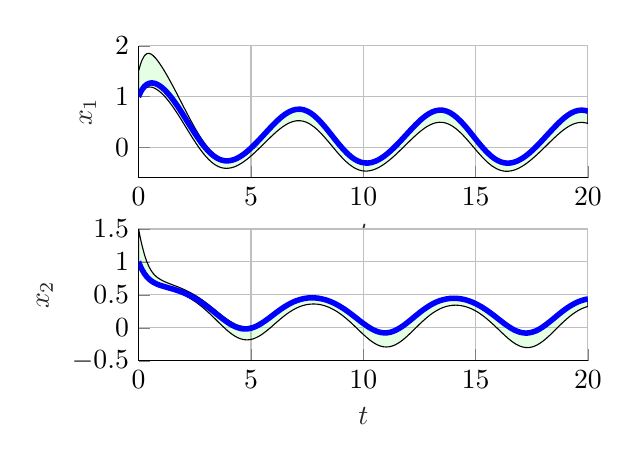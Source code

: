% This file was created by matlab2tikz.
%
%The latest updates can be retrieved from
%  http://www.mathworks.com/matlabcentral/fileexchange/22022-matlab2tikz-matlab2tikz
%where you can also make suggestions and rate matlab2tikz.
%
\begin{tikzpicture}

\begin{axis}[%
width=5.706cm,
height=1.674cm,
at={(0cm,2.326cm)},
scale only axis,
xmin=0,
xmax=20,
xlabel style={font=\color{white!15!black}},
xlabel={$t$},
ymin=-0.6,
ymax=2,
ylabel style={font=\color{white!15!black}},
ylabel={$x_1$},
axis background/.style={fill=white},
axis x line*=bottom,
axis y line*=left,
xmajorgrids,
ymajorgrids
]

\addplot[area legend, draw=black, fill=green, fill opacity=0.1, forget plot]
table[row sep=crcr] {%
x	y\\
0	1\\
5.024e-05	1.0\\
0.0	1.0\\
0.0	1.0\\
0.0	1.0\\
0.0	1.0\\
0.001	1.001\\
0.001	1.001\\
0.001	1.001\\
0.002	1.002\\
0.004	1.003\\
0.005	1.004\\
0.006	1.006\\
0.013	1.011\\
0.019	1.016\\
0.025	1.022\\
0.031	1.027\\
0.063	1.051\\
0.094	1.073\\
0.126	1.093\\
0.157	1.11\\
0.259	1.154\\
0.361	1.179\\
0.464	1.188\\
0.566	1.185\\
0.652	1.175\\
0.739	1.157\\
0.826	1.134\\
0.912	1.106\\
1.003	1.072\\
1.093	1.034\\
1.183	0.991\\
1.273	0.944\\
1.389	0.879\\
1.506	0.809\\
1.622	0.734\\
1.738	0.656\\
1.905	0.539\\
2.073	0.418\\
2.24	0.297\\
2.407	0.178\\
2.549	0.081\\
2.69	-0.011\\
2.832	-0.096\\
2.973	-0.173\\
3.115	-0.241\\
3.256	-0.298\\
3.398	-0.345\\
3.54	-0.38\\
3.664	-0.401\\
3.788	-0.413\\
3.913	-0.417\\
4.037	-0.413\\
4.166	-0.401\\
4.295	-0.382\\
4.423	-0.356\\
4.552	-0.323\\
4.686	-0.284\\
4.82	-0.24\\
4.954	-0.191\\
5.088	-0.139\\
5.222	-0.084\\
5.356	-0.027\\
5.491	0.031\\
5.625	0.09\\
5.767	0.152\\
5.908	0.213\\
6.05	0.271\\
6.192	0.327\\
6.362	0.386\\
6.532	0.438\\
6.703	0.479\\
6.873	0.507\\
7.023	0.521\\
7.173	0.523\\
7.322	0.513\\
7.472	0.491\\
7.63	0.455\\
7.788	0.407\\
7.946	0.349\\
8.104	0.28\\
8.282	0.194\\
8.461	0.102\\
8.639	0.007\\
8.817	-0.088\\
9.018	-0.188\\
9.218	-0.278\\
9.418	-0.353\\
9.618	-0.411\\
9.792	-0.447\\
9.965	-0.467\\
10.139	-0.472\\
10.313	-0.462\\
10.457	-0.445\\
10.601	-0.419\\
10.746	-0.385\\
10.89	-0.345\\
11.023	-0.303\\
11.156	-0.257\\
11.289	-0.208\\
11.422	-0.155\\
11.598	-0.081\\
11.775	-0.005\\
11.951	0.072\\
12.128	0.148\\
12.272	0.208\\
12.416	0.266\\
12.56	0.32\\
12.704	0.368\\
12.84	0.408\\
12.977	0.441\\
13.113	0.467\\
13.25	0.484\\
13.392	0.492\\
13.535	0.489\\
13.677	0.476\\
13.82	0.452\\
13.976	0.413\\
14.133	0.363\\
14.289	0.303\\
14.446	0.234\\
14.616	0.152\\
14.787	0.064\\
14.957	-0.025\\
15.128	-0.113\\
15.329	-0.211\\
15.53	-0.298\\
15.731	-0.37\\
15.932	-0.424\\
16.109	-0.457\\
16.286	-0.473\\
16.463	-0.474\\
16.64	-0.461\\
16.784	-0.441\\
16.927	-0.413\\
17.071	-0.377\\
17.214	-0.336\\
17.351	-0.291\\
17.488	-0.242\\
17.625	-0.19\\
17.761	-0.135\\
17.941	-0.059\\
18.122	0.019\\
18.302	0.098\\
18.482	0.175\\
18.632	0.236\\
18.781	0.294\\
18.931	0.347\\
19.08	0.393\\
19.217	0.429\\
19.354	0.457\\
19.491	0.477\\
19.628	0.488\\
19.721	0.489\\
19.814	0.487\\
19.907	0.48\\
20	0.468\\
20	0.709\\
19.907	0.721\\
19.814	0.729\\
19.721	0.732\\
19.628	0.729\\
19.491	0.717\\
19.354	0.695\\
19.217	0.664\\
19.08	0.625\\
18.931	0.573\\
18.781	0.514\\
18.632	0.45\\
18.482	0.382\\
18.302	0.296\\
18.122	0.209\\
17.941	0.123\\
17.761	0.039\\
17.625	-0.021\\
17.488	-0.078\\
17.351	-0.13\\
17.214	-0.177\\
17.071	-0.221\\
16.927	-0.257\\
16.784	-0.285\\
16.64	-0.304\\
16.463	-0.315\\
16.286	-0.31\\
16.109	-0.288\\
15.932	-0.25\\
15.731	-0.188\\
15.53	-0.109\\
15.329	-0.015\\
15.128	0.091\\
14.957	0.185\\
14.787	0.28\\
14.616	0.373\\
14.446	0.46\\
14.289	0.533\\
14.133	0.597\\
13.976	0.65\\
13.82	0.691\\
13.677	0.716\\
13.535	0.73\\
13.392	0.732\\
13.25	0.723\\
13.113	0.705\\
12.977	0.676\\
12.84	0.639\\
12.704	0.595\\
12.56	0.541\\
12.416	0.482\\
12.272	0.417\\
12.128	0.35\\
11.951	0.265\\
11.775	0.18\\
11.598	0.096\\
11.422	0.016\\
11.289	-0.041\\
11.156	-0.095\\
11.023	-0.144\\
10.89	-0.189\\
10.746	-0.23\\
10.601	-0.264\\
10.457	-0.289\\
10.313	-0.305\\
10.139	-0.312\\
9.965	-0.303\\
9.792	-0.278\\
9.618	-0.237\\
9.418	-0.172\\
9.218	-0.089\\
9.018	0.008\\
8.817	0.115\\
8.639	0.215\\
8.461	0.316\\
8.282	0.414\\
8.104	0.505\\
7.946	0.577\\
7.788	0.639\\
7.63	0.69\\
7.472	0.727\\
7.322	0.75\\
7.173	0.761\\
7.023	0.758\\
6.873	0.743\\
6.703	0.712\\
6.532	0.667\\
6.362	0.611\\
6.192	0.545\\
6.05	0.485\\
5.908	0.42\\
5.767	0.353\\
5.625	0.285\\
5.491	0.221\\
5.356	0.158\\
5.222	0.096\\
5.088	0.037\\
4.954	-0.019\\
4.82	-0.07\\
4.686	-0.116\\
4.552	-0.156\\
4.423	-0.188\\
4.295	-0.214\\
4.166	-0.231\\
4.037	-0.24\\
3.913	-0.24\\
3.788	-0.232\\
3.664	-0.214\\
3.54	-0.187\\
3.398	-0.144\\
3.256	-0.089\\
3.115	-0.022\\
2.973	0.056\\
2.832	0.144\\
2.69	0.241\\
2.549	0.346\\
2.407	0.458\\
2.24	0.595\\
2.073	0.737\\
1.905	0.881\\
1.738	1.026\\
1.622	1.125\\
1.506	1.222\\
1.389	1.317\\
1.273	1.409\\
1.183	1.478\\
1.093	1.544\\
1.003	1.607\\
0.912	1.666\\
0.826	1.718\\
0.739	1.765\\
0.652	1.804\\
0.566	1.833\\
0.464	1.852\\
0.361	1.845\\
0.259	1.805\\
0.157	1.723\\
0.126	1.689\\
0.094	1.65\\
0.063	1.605\\
0.031	1.555\\
0.025	1.545\\
0.019	1.534\\
0.013	1.523\\
0.006	1.511\\
0.005	1.509\\
0.004	1.507\\
0.002	1.505\\
0.001	1.502\\
0.001	1.502\\
0.001	1.501\\
0.0	1.501\\
0.0	1.5\\
0.0	1.5\\
0.0	1.5\\
5.024e-05	1.5\\
0	1.5\\
}--cycle;
\addplot [color=blue, line width=2.0pt, forget plot]
  table[row sep=crcr]{%
0	1\\
5.024e-05	1.0\\
0.0	1.0\\
0.0	1.0\\
0.0	1.0\\
0.0	1.0\\
0.001	1.001\\
0.001	1.001\\
0.001	1.001\\
0.002	1.003\\
0.004	1.004\\
0.005	1.005\\
0.006	1.007\\
0.013	1.014\\
0.019	1.02\\
0.025	1.027\\
0.031	1.033\\
0.063	1.063\\
0.094	1.091\\
0.126	1.116\\
0.157	1.139\\
0.259	1.199\\
0.362	1.238\\
0.465	1.26\\
0.567	1.268\\
0.662	1.265\\
0.757	1.254\\
0.852	1.234\\
0.948	1.208\\
1.059	1.17\\
1.17	1.125\\
1.281	1.073\\
1.392	1.016\\
1.531	0.937\\
1.67	0.851\\
1.809	0.759\\
1.948	0.664\\
2.121	0.541\\
2.295	0.418\\
2.468	0.297\\
2.642	0.181\\
2.776	0.098\\
2.91	0.02\\
3.044	-0.049\\
3.178	-0.11\\
3.312	-0.162\\
3.446	-0.204\\
3.58	-0.236\\
3.714	-0.257\\
3.853	-0.268\\
3.991	-0.269\\
4.129	-0.259\\
4.268	-0.241\\
4.374	-0.22\\
4.481	-0.195\\
4.588	-0.165\\
4.695	-0.132\\
4.802	-0.095\\
4.909	-0.054\\
5.015	-0.011\\
5.122	0.035\\
5.296	0.113\\
5.47	0.195\\
5.644	0.279\\
5.818	0.362\\
5.989	0.442\\
6.16	0.517\\
6.331	0.585\\
6.502	0.645\\
6.677	0.693\\
6.851	0.728\\
7.026	0.747\\
7.2	0.75\\
7.356	0.737\\
7.512	0.71\\
7.668	0.671\\
7.824	0.618\\
8.004	0.545\\
8.183	0.459\\
8.363	0.365\\
8.542	0.266\\
8.734	0.158\\
8.926	0.053\\
9.118	-0.045\\
9.31	-0.132\\
9.462	-0.19\\
9.614	-0.238\\
9.766	-0.274\\
9.918	-0.299\\
10.07	-0.311\\
10.222	-0.312\\
10.374	-0.301\\
10.526	-0.279\\
10.663	-0.251\\
10.799	-0.216\\
10.936	-0.175\\
11.073	-0.127\\
11.217	-0.072\\
11.362	-0.011\\
11.506	0.053\\
11.651	0.12\\
11.812	0.197\\
11.974	0.276\\
12.136	0.353\\
12.298	0.428\\
12.454	0.497\\
12.61	0.56\\
12.766	0.615\\
12.922	0.662\\
13.078	0.697\\
13.234	0.721\\
13.39	0.732\\
13.546	0.729\\
13.701	0.712\\
13.857	0.682\\
14.013	0.638\\
14.168	0.583\\
14.349	0.506\\
14.53	0.418\\
14.711	0.322\\
14.892	0.221\\
15.086	0.113\\
15.28	0.01\\
15.474	-0.084\\
15.668	-0.166\\
15.819	-0.218\\
15.969	-0.26\\
16.12	-0.29\\
16.271	-0.308\\
16.421	-0.315\\
16.572	-0.31\\
16.722	-0.294\\
16.873	-0.269\\
17.001	-0.239\\
17.13	-0.204\\
17.259	-0.163\\
17.387	-0.117\\
17.54	-0.057\\
17.693	0.009\\
17.846	0.078\\
17.998	0.15\\
18.16	0.228\\
18.323	0.306\\
18.485	0.383\\
18.647	0.457\\
18.8	0.522\\
18.954	0.582\\
19.108	0.633\\
19.262	0.675\\
19.415	0.706\\
19.569	0.725\\
19.723	0.732\\
19.876	0.725\\
19.907	0.721\\
19.938	0.718\\
19.969	0.714\\
20	0.709\\
};
\end{axis}

\begin{axis}[%
width=5.706cm,
height=1.674cm,
at={(0cm,0cm)},
scale only axis,
xmin=0,
xmax=20,
xlabel style={font=\color{white!15!black}},
xlabel={$t$},
ymin=-0.5,
ymax=1.5,
ylabel style={font=\color{white!15!black}},
ylabel={$x_2$},
axis background/.style={fill=white},
axis x line*=bottom,
axis y line*=left,
xmajorgrids,
ymajorgrids
]

\addplot[area legend, draw=black, fill=green, fill opacity=0.1, forget plot]
table[row sep=crcr] {%
x	y\\
0	1\\
5.024e-05	1.0\\
0.0	1.0\\
0.0	1.0\\
0.0	1.0\\
0.0	1.0\\
0.001	0.999\\
0.001	0.999\\
0.001	0.999\\
0.002	0.998\\
0.004	0.997\\
0.005	0.996\\
0.006	0.994\\
0.013	0.989\\
0.019	0.983\\
0.025	0.978\\
0.031	0.973\\
0.063	0.947\\
0.094	0.923\\
0.126	0.9\\
0.157	0.879\\
0.259	0.82\\
0.361	0.773\\
0.464	0.736\\
0.566	0.707\\
0.652	0.686\\
0.739	0.669\\
0.826	0.654\\
0.912	0.641\\
1.003	0.628\\
1.093	0.617\\
1.183	0.606\\
1.273	0.596\\
1.389	0.583\\
1.506	0.569\\
1.622	0.555\\
1.738	0.539\\
1.905	0.515\\
2.073	0.488\\
2.24	0.457\\
2.407	0.422\\
2.549	0.39\\
2.69	0.354\\
2.832	0.316\\
2.973	0.274\\
3.115	0.231\\
3.256	0.185\\
3.398	0.138\\
3.54	0.09\\
3.664	0.049\\
3.788	0.009\\
3.913	-0.03\\
4.037	-0.066\\
4.166	-0.099\\
4.295	-0.128\\
4.423	-0.151\\
4.552	-0.168\\
4.686	-0.179\\
4.82	-0.183\\
4.954	-0.179\\
5.088	-0.169\\
5.222	-0.151\\
5.356	-0.128\\
5.491	-0.099\\
5.625	-0.065\\
5.767	-0.027\\
5.908	0.014\\
6.05	0.057\\
6.192	0.099\\
6.362	0.148\\
6.532	0.194\\
6.703	0.236\\
6.873	0.272\\
7.023	0.299\\
7.173	0.322\\
7.322	0.339\\
7.472	0.352\\
7.63	0.359\\
7.788	0.362\\
7.946	0.359\\
8.104	0.351\\
8.282	0.335\\
8.461	0.313\\
8.639	0.284\\
8.817	0.249\\
9.018	0.202\\
9.218	0.148\\
9.418	0.089\\
9.618	0.025\\
9.792	-0.032\\
9.965	-0.089\\
10.139	-0.142\\
10.313	-0.191\\
10.457	-0.226\\
10.601	-0.254\\
10.746	-0.275\\
10.89	-0.287\\
11.023	-0.291\\
11.156	-0.287\\
11.289	-0.276\\
11.422	-0.258\\
11.598	-0.224\\
11.775	-0.18\\
11.951	-0.128\\
12.128	-0.071\\
12.272	-0.023\\
12.416	0.025\\
12.56	0.073\\
12.704	0.118\\
12.84	0.158\\
12.977	0.196\\
13.113	0.229\\
13.25	0.258\\
13.392	0.285\\
13.535	0.306\\
13.677	0.323\\
13.82	0.334\\
13.976	0.342\\
14.133	0.344\\
14.289	0.34\\
14.446	0.331\\
14.616	0.315\\
14.787	0.293\\
14.957	0.265\\
15.128	0.231\\
15.329	0.183\\
15.53	0.128\\
15.731	0.068\\
15.932	0.004\\
16.109	-0.054\\
16.286	-0.111\\
16.463	-0.165\\
16.64	-0.213\\
16.784	-0.245\\
16.927	-0.271\\
17.071	-0.289\\
17.214	-0.298\\
17.351	-0.3\\
17.488	-0.293\\
17.625	-0.278\\
17.761	-0.256\\
17.941	-0.217\\
18.122	-0.168\\
18.302	-0.113\\
18.482	-0.053\\
18.632	-0.002\\
18.781	0.048\\
18.931	0.097\\
19.08	0.142\\
19.217	0.181\\
19.354	0.216\\
19.491	0.247\\
19.628	0.274\\
19.721	0.29\\
19.814	0.303\\
19.907	0.315\\
20	0.325\\
20	0.439\\
19.907	0.433\\
19.814	0.425\\
19.721	0.415\\
19.628	0.404\\
19.491	0.384\\
19.354	0.36\\
19.217	0.333\\
19.08	0.303\\
18.931	0.267\\
18.781	0.227\\
18.632	0.186\\
18.482	0.144\\
18.302	0.093\\
18.122	0.045\\
17.941	0.002\\
17.761	-0.033\\
17.625	-0.054\\
17.488	-0.069\\
17.351	-0.078\\
17.214	-0.08\\
17.071	-0.074\\
16.927	-0.062\\
16.784	-0.042\\
16.64	-0.018\\
16.463	0.02\\
16.286	0.063\\
16.109	0.109\\
15.932	0.156\\
15.731	0.209\\
15.53	0.259\\
15.329	0.305\\
15.128	0.345\\
14.957	0.374\\
14.787	0.399\\
14.616	0.419\\
14.446	0.434\\
14.289	0.443\\
14.133	0.448\\
13.976	0.448\\
13.82	0.445\\
13.677	0.437\\
13.535	0.426\\
13.392	0.41\\
13.25	0.391\\
13.113	0.369\\
12.977	0.343\\
12.84	0.314\\
12.704	0.282\\
12.56	0.246\\
12.416	0.207\\
12.272	0.167\\
12.128	0.126\\
11.951	0.077\\
11.775	0.032\\
11.598	-0.007\\
11.422	-0.039\\
11.289	-0.057\\
11.156	-0.069\\
11.023	-0.075\\
10.89	-0.074\\
10.746	-0.066\\
10.601	-0.051\\
10.457	-0.03\\
10.313	-0.003\\
10.139	0.035\\
9.965	0.078\\
9.792	0.124\\
9.618	0.17\\
9.418	0.223\\
9.218	0.272\\
9.018	0.317\\
8.817	0.357\\
8.639	0.387\\
8.461	0.412\\
8.282	0.432\\
8.104	0.447\\
7.946	0.455\\
7.788	0.459\\
7.63	0.46\\
7.472	0.455\\
7.322	0.447\\
7.173	0.435\\
7.023	0.419\\
6.873	0.399\\
6.703	0.371\\
6.532	0.339\\
6.362	0.302\\
6.192	0.262\\
6.05	0.228\\
5.908	0.193\\
5.767	0.158\\
5.625	0.125\\
5.491	0.097\\
5.356	0.071\\
5.222	0.05\\
5.088	0.033\\
4.954	0.023\\
4.82	0.018\\
4.686	0.019\\
4.552	0.026\\
4.423	0.039\\
4.295	0.057\\
4.166	0.08\\
4.037	0.107\\
3.913	0.136\\
3.788	0.167\\
3.664	0.2\\
3.54	0.234\\
3.398	0.274\\
3.256	0.313\\
3.115	0.351\\
2.973	0.388\\
2.832	0.423\\
2.69	0.456\\
2.549	0.487\\
2.407	0.515\\
2.24	0.546\\
2.073	0.574\\
1.905	0.599\\
1.738	0.623\\
1.622	0.638\\
1.506	0.653\\
1.389	0.669\\
1.273	0.684\\
1.183	0.697\\
1.093	0.711\\
1.003	0.728\\
0.912	0.746\\
0.826	0.767\\
0.739	0.793\\
0.652	0.824\\
0.566	0.864\\
0.464	0.925\\
0.361	1.006\\
0.259	1.111\\
0.157	1.241\\
0.126	1.287\\
0.094	1.336\\
0.063	1.387\\
0.031	1.442\\
0.025	1.453\\
0.019	1.465\\
0.013	1.476\\
0.006	1.488\\
0.005	1.491\\
0.004	1.493\\
0.002	1.495\\
0.001	1.498\\
0.001	1.498\\
0.001	1.499\\
0.0	1.499\\
0.0	1.5\\
0.0	1.5\\
0.0	1.5\\
5.024e-05	1.5\\
0	1.5\\
}--cycle;
\addplot [color=blue, line width=2.0pt, forget plot]
  table[row sep=crcr]{%
0	1\\
5.024e-05	1.0\\
0.0	1.0\\
0.0	1.0\\
0.0	1.0\\
0.0	1.0\\
0.001	0.999\\
0.001	0.999\\
0.001	0.999\\
0.002	0.998\\
0.004	0.997\\
0.005	0.996\\
0.006	0.994\\
0.013	0.989\\
0.019	0.983\\
0.025	0.978\\
0.031	0.973\\
0.063	0.947\\
0.094	0.923\\
0.126	0.901\\
0.157	0.88\\
0.259	0.821\\
0.362	0.775\\
0.465	0.739\\
0.567	0.711\\
0.662	0.69\\
0.757	0.673\\
0.852	0.658\\
0.948	0.646\\
1.059	0.634\\
1.17	0.623\\
1.281	0.612\\
1.392	0.601\\
1.531	0.588\\
1.67	0.573\\
1.809	0.557\\
1.948	0.539\\
2.121	0.515\\
2.295	0.487\\
2.468	0.455\\
2.642	0.42\\
2.776	0.39\\
2.91	0.358\\
3.044	0.324\\
3.178	0.289\\
3.312	0.253\\
3.446	0.216\\
3.58	0.179\\
3.714	0.143\\
3.853	0.108\\
3.991	0.075\\
4.129	0.046\\
4.268	0.022\\
4.374	0.007\\
4.481	-0.005\\
4.588	-0.013\\
4.695	-0.017\\
4.802	-0.017\\
4.909	-0.012\\
5.015	-0.004\\
5.122	0.007\\
5.296	0.034\\
5.47	0.068\\
5.644	0.108\\
5.818	0.151\\
5.989	0.196\\
6.16	0.24\\
6.331	0.282\\
6.502	0.321\\
6.677	0.357\\
6.851	0.387\\
7.026	0.412\\
7.2	0.431\\
7.356	0.444\\
7.512	0.452\\
7.668	0.456\\
7.824	0.455\\
8.004	0.449\\
8.183	0.437\\
8.363	0.421\\
8.542	0.398\\
8.734	0.369\\
8.926	0.333\\
9.118	0.293\\
9.31	0.248\\
9.462	0.209\\
9.614	0.169\\
9.766	0.128\\
9.918	0.088\\
10.07	0.05\\
10.222	0.014\\
10.374	-0.017\\
10.526	-0.043\\
10.663	-0.06\\
10.799	-0.072\\
10.936	-0.077\\
11.073	-0.075\\
11.217	-0.066\\
11.362	-0.049\\
11.506	-0.026\\
11.651	0.003\\
11.812	0.04\\
11.974	0.083\\
12.136	0.127\\
12.298	0.173\\
12.454	0.216\\
12.61	0.258\\
12.766	0.296\\
12.922	0.331\\
13.078	0.362\\
13.234	0.388\\
13.39	0.41\\
13.546	0.426\\
13.701	0.438\\
13.857	0.446\\
14.013	0.448\\
14.168	0.447\\
14.349	0.44\\
14.53	0.427\\
14.711	0.408\\
14.892	0.384\\
15.086	0.352\\
15.28	0.315\\
15.474	0.272\\
15.668	0.225\\
15.819	0.186\\
15.969	0.146\\
16.12	0.106\\
16.271	0.066\\
16.421	0.03\\
16.572	-0.004\\
16.722	-0.033\\
16.873	-0.055\\
17.001	-0.069\\
17.13	-0.077\\
17.259	-0.08\\
17.387	-0.076\\
17.54	-0.064\\
17.693	-0.045\\
17.846	-0.018\\
17.998	0.015\\
18.16	0.055\\
18.323	0.099\\
18.485	0.144\\
18.647	0.19\\
18.8	0.232\\
18.954	0.272\\
19.108	0.309\\
19.262	0.342\\
19.415	0.371\\
19.569	0.396\\
19.723	0.415\\
19.876	0.43\\
19.907	0.432\\
19.938	0.435\\
19.969	0.437\\
20	0.439\\
};
\end{axis}
\end{tikzpicture}%